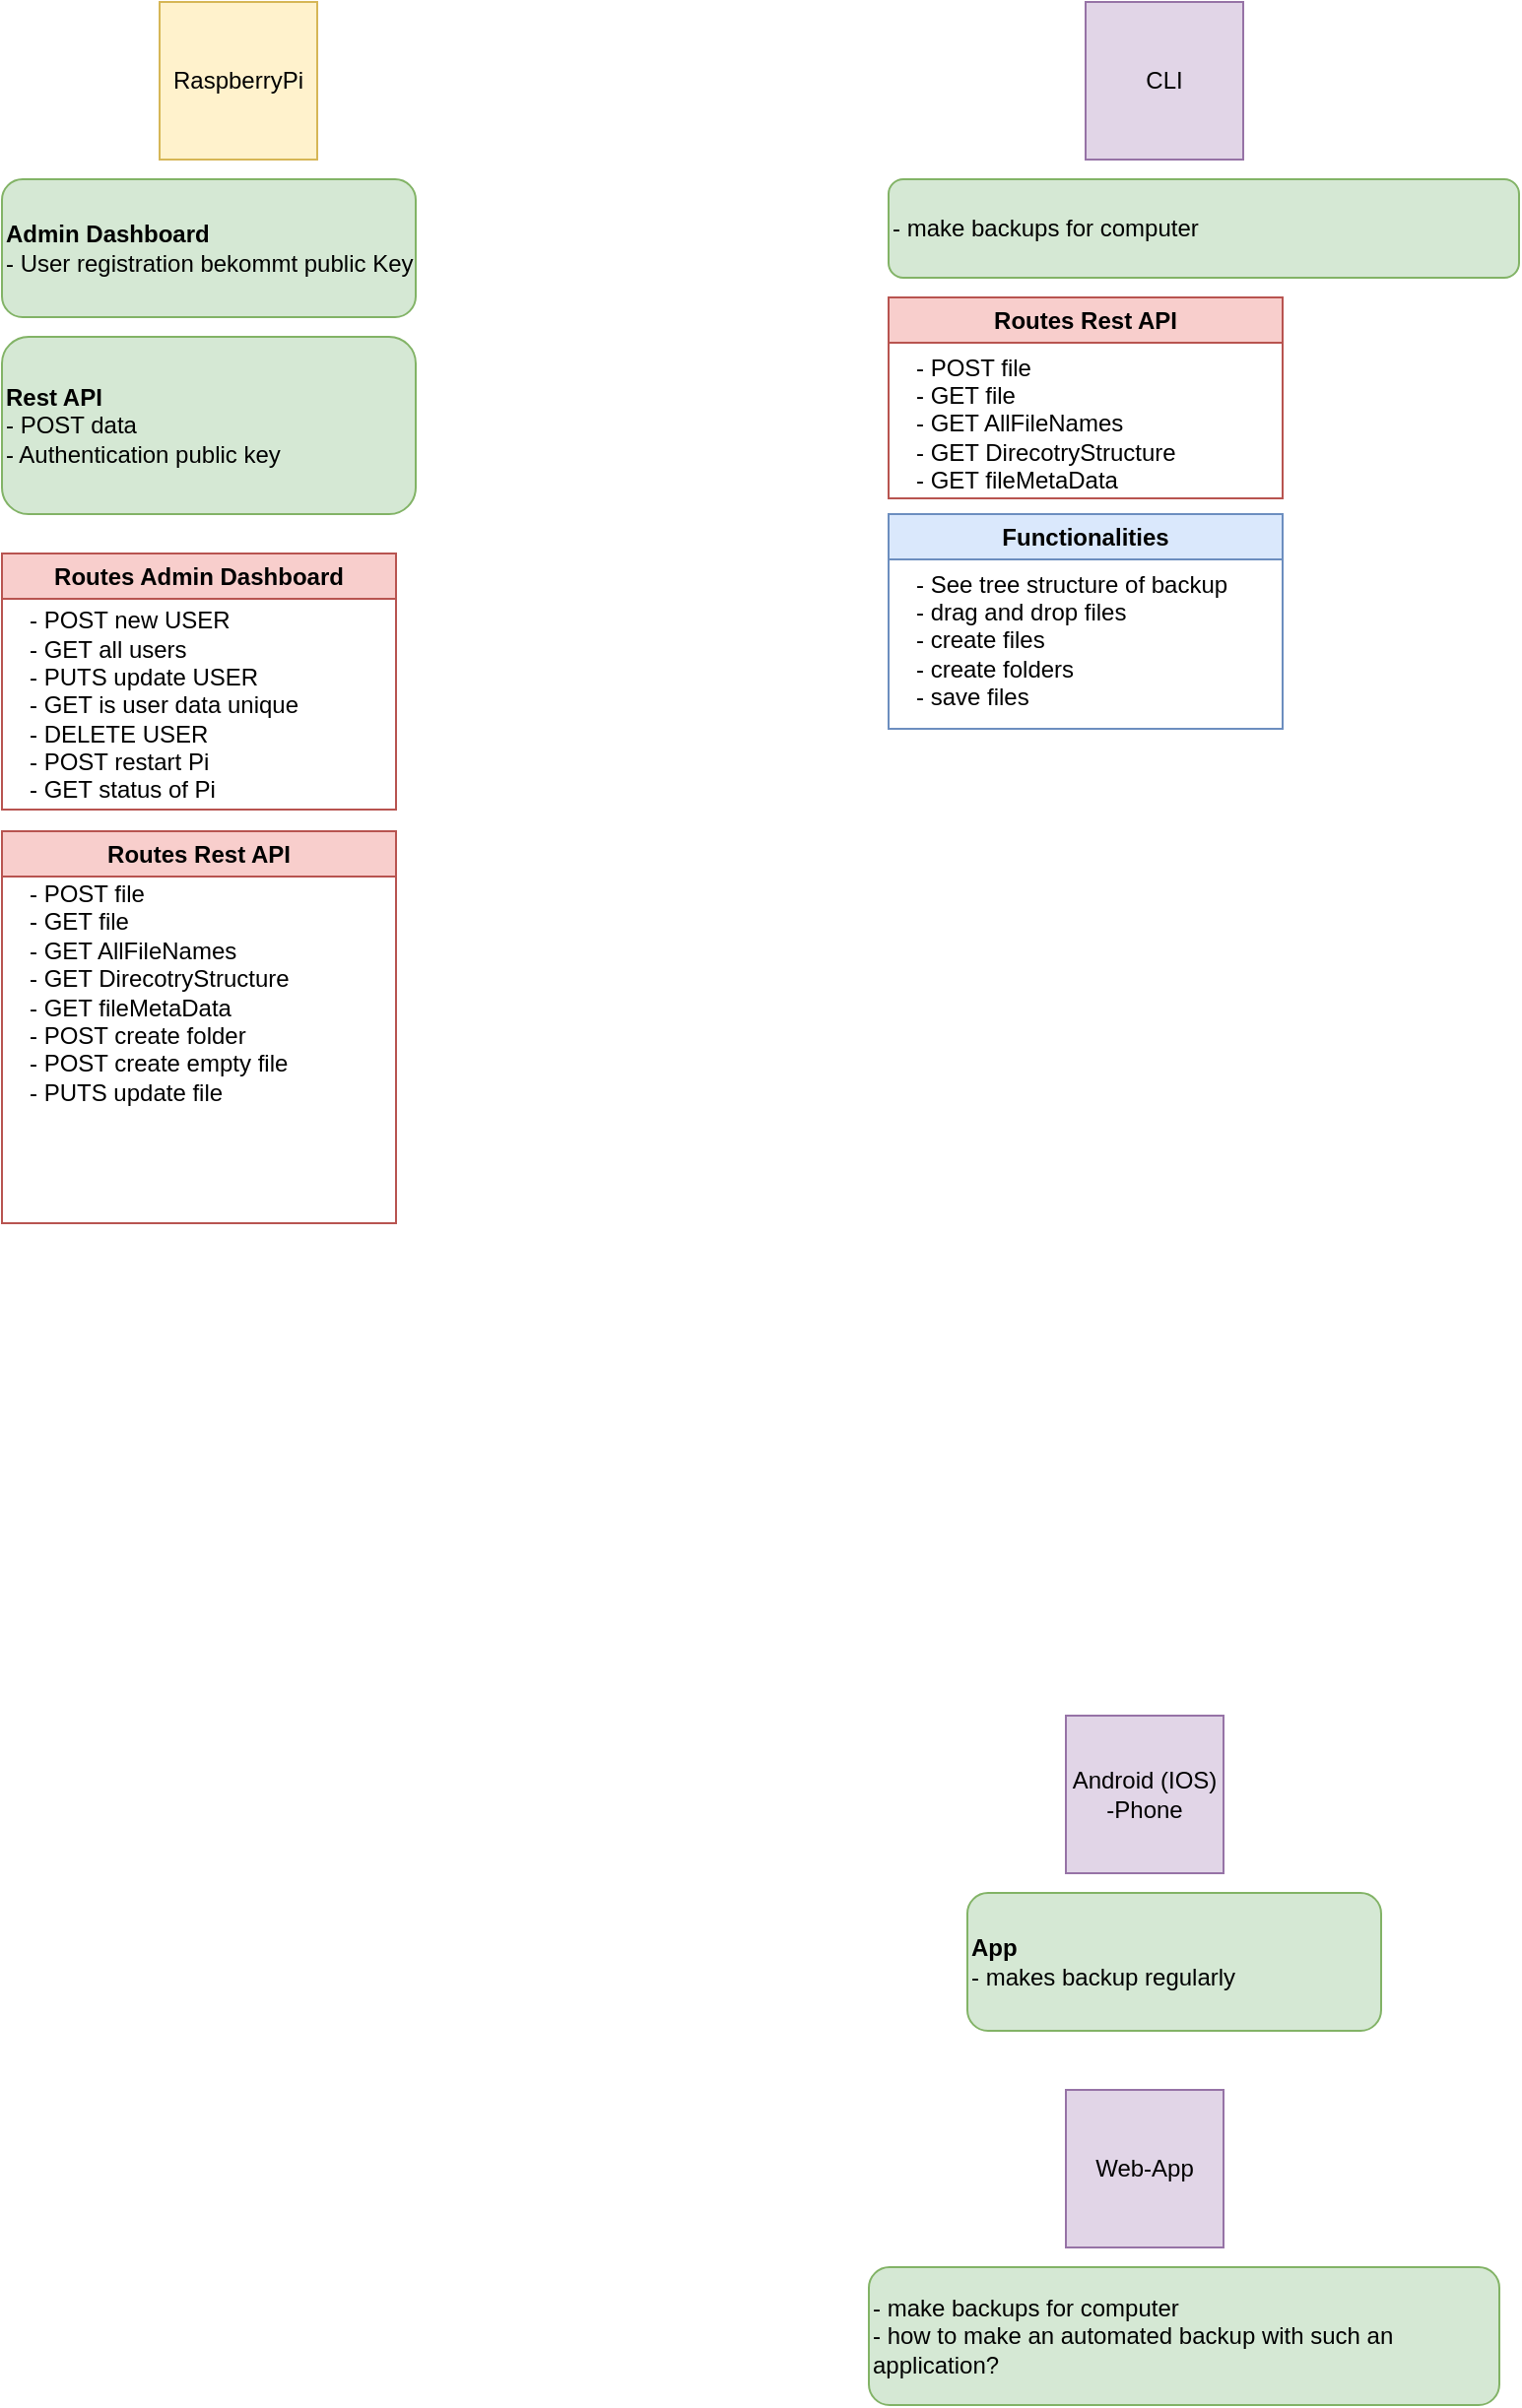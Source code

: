 <mxfile version="21.6.8" type="github">
  <diagram name="Page-1" id="wlakbD712wwlNp6-Xunv">
    <mxGraphModel dx="1434" dy="766" grid="1" gridSize="10" guides="1" tooltips="1" connect="1" arrows="1" fold="1" page="1" pageScale="1" pageWidth="850" pageHeight="1100" math="0" shadow="0">
      <root>
        <mxCell id="0" />
        <mxCell id="1" parent="0" />
        <mxCell id="bZQcsfnl17OWeuW7Iqxn-1" value="RaspberryPi&lt;br&gt;" style="whiteSpace=wrap;html=1;aspect=fixed;fillColor=#fff2cc;strokeColor=#d6b656;" vertex="1" parent="1">
          <mxGeometry x="120" y="40" width="80" height="80" as="geometry" />
        </mxCell>
        <mxCell id="bZQcsfnl17OWeuW7Iqxn-4" value="&lt;div align=&quot;left&quot;&gt;&lt;b&gt;Admin Dashboard&lt;/b&gt;&lt;br&gt;- User registration bekommt public Key&lt;/div&gt;" style="rounded=1;whiteSpace=wrap;html=1;fillColor=#d5e8d4;strokeColor=#82b366;align=left;" vertex="1" parent="1">
          <mxGeometry x="40" y="130" width="210" height="70" as="geometry" />
        </mxCell>
        <mxCell id="bZQcsfnl17OWeuW7Iqxn-5" value="&lt;div align=&quot;left&quot;&gt;&lt;b&gt;Rest API&lt;/b&gt;&lt;br&gt;- POST data&lt;/div&gt;&lt;div align=&quot;left&quot;&gt;- Authentication public key&lt;br&gt;&lt;/div&gt;" style="rounded=1;whiteSpace=wrap;html=1;fillColor=#d5e8d4;strokeColor=#82b366;align=left;" vertex="1" parent="1">
          <mxGeometry x="40" y="210" width="210" height="90" as="geometry" />
        </mxCell>
        <mxCell id="bZQcsfnl17OWeuW7Iqxn-7" value="Android (IOS) -Phone" style="whiteSpace=wrap;html=1;aspect=fixed;fillColor=#e1d5e7;strokeColor=#9673a6;" vertex="1" parent="1">
          <mxGeometry x="580" y="910" width="80" height="80" as="geometry" />
        </mxCell>
        <mxCell id="bZQcsfnl17OWeuW7Iqxn-9" value="&lt;b&gt;App&lt;br&gt;&lt;/b&gt;- makes backup regularly" style="rounded=1;whiteSpace=wrap;html=1;fillColor=#d5e8d4;strokeColor=#82b366;align=left;" vertex="1" parent="1">
          <mxGeometry x="530" y="1000" width="210" height="70" as="geometry" />
        </mxCell>
        <mxCell id="bZQcsfnl17OWeuW7Iqxn-10" value="Web-App" style="whiteSpace=wrap;html=1;aspect=fixed;fillColor=#e1d5e7;strokeColor=#9673a6;" vertex="1" parent="1">
          <mxGeometry x="580" y="1100" width="80" height="80" as="geometry" />
        </mxCell>
        <mxCell id="bZQcsfnl17OWeuW7Iqxn-11" value="- make backups for computer&lt;br&gt;- how to make an automated backup with such an application?" style="rounded=1;whiteSpace=wrap;html=1;fillColor=#d5e8d4;strokeColor=#82b366;align=left;" vertex="1" parent="1">
          <mxGeometry x="480" y="1190" width="320" height="70" as="geometry" />
        </mxCell>
        <mxCell id="bZQcsfnl17OWeuW7Iqxn-12" value="CLI" style="whiteSpace=wrap;html=1;aspect=fixed;fillColor=#e1d5e7;strokeColor=#9673a6;" vertex="1" parent="1">
          <mxGeometry x="590" y="40" width="80" height="80" as="geometry" />
        </mxCell>
        <mxCell id="bZQcsfnl17OWeuW7Iqxn-13" value="- make backups for computer&lt;br&gt;" style="rounded=1;whiteSpace=wrap;html=1;fillColor=#d5e8d4;strokeColor=#82b366;align=left;" vertex="1" parent="1">
          <mxGeometry x="490" y="130" width="320" height="50" as="geometry" />
        </mxCell>
        <mxCell id="bZQcsfnl17OWeuW7Iqxn-15" value="Routes Admin Dashboard" style="swimlane;whiteSpace=wrap;html=1;fillColor=#f8cecc;strokeColor=#b85450;" vertex="1" parent="1">
          <mxGeometry x="40" y="320" width="200" height="130" as="geometry" />
        </mxCell>
        <mxCell id="bZQcsfnl17OWeuW7Iqxn-16" value="&lt;div align=&quot;left&quot;&gt;- POST new USER&lt;br&gt;- GET all users&lt;/div&gt;&lt;div align=&quot;left&quot;&gt;- PUTS update USER&lt;/div&gt;&lt;div align=&quot;left&quot;&gt;- GET is user data unique&lt;/div&gt;&lt;div align=&quot;left&quot;&gt;- DELETE USER&lt;/div&gt;&lt;div align=&quot;left&quot;&gt;- POST restart Pi&lt;/div&gt;&lt;div align=&quot;left&quot;&gt;- GET status of Pi&lt;br&gt;&lt;/div&gt;" style="text;html=1;align=left;verticalAlign=middle;resizable=0;points=[];autosize=1;strokeColor=none;fillColor=none;" vertex="1" parent="bZQcsfnl17OWeuW7Iqxn-15">
          <mxGeometry x="12" y="22" width="160" height="110" as="geometry" />
        </mxCell>
        <mxCell id="bZQcsfnl17OWeuW7Iqxn-19" value="Routes Rest API" style="swimlane;whiteSpace=wrap;html=1;fillColor=#f8cecc;strokeColor=#b85450;" vertex="1" parent="1">
          <mxGeometry x="40" y="461" width="200" height="199" as="geometry" />
        </mxCell>
        <mxCell id="bZQcsfnl17OWeuW7Iqxn-20" value="- POST file&lt;br&gt;- GET file&lt;br&gt;- GET AllFileNames&lt;br&gt;- GET DirecotryStructure&lt;br&gt;- GET fileMetaData&lt;br&gt;- POST create folder&lt;br&gt;- POST create empty file&lt;br&gt;- PUTS update file" style="text;html=1;align=left;verticalAlign=middle;resizable=0;points=[];autosize=1;strokeColor=none;fillColor=none;" vertex="1" parent="bZQcsfnl17OWeuW7Iqxn-19">
          <mxGeometry x="12" y="17" width="160" height="130" as="geometry" />
        </mxCell>
        <mxCell id="bZQcsfnl17OWeuW7Iqxn-21" value="Routes Rest API" style="swimlane;whiteSpace=wrap;html=1;fillColor=#f8cecc;strokeColor=#b85450;" vertex="1" parent="1">
          <mxGeometry x="490" y="190" width="200" height="102" as="geometry" />
        </mxCell>
        <mxCell id="bZQcsfnl17OWeuW7Iqxn-22" value="- POST file&lt;br&gt;- GET file&lt;br&gt;- GET AllFileNames&lt;br&gt;- GET DirecotryStructure&lt;br&gt;- GET fileMetaData" style="text;html=1;align=left;verticalAlign=middle;resizable=0;points=[];autosize=1;strokeColor=none;fillColor=none;" vertex="1" parent="bZQcsfnl17OWeuW7Iqxn-21">
          <mxGeometry x="12" y="19" width="160" height="90" as="geometry" />
        </mxCell>
        <mxCell id="bZQcsfnl17OWeuW7Iqxn-23" value="Functionalities" style="swimlane;whiteSpace=wrap;html=1;fillColor=#dae8fc;strokeColor=#6c8ebf;" vertex="1" parent="1">
          <mxGeometry x="490" y="300" width="200" height="109" as="geometry" />
        </mxCell>
        <mxCell id="bZQcsfnl17OWeuW7Iqxn-24" value="- See tree structure of backup&lt;br&gt;- drag and drop files&lt;br&gt;- create files&lt;br&gt;- create folders&lt;br&gt;- save files" style="text;html=1;align=left;verticalAlign=middle;resizable=0;points=[];autosize=1;strokeColor=none;fillColor=none;" vertex="1" parent="bZQcsfnl17OWeuW7Iqxn-23">
          <mxGeometry x="12" y="19" width="180" height="90" as="geometry" />
        </mxCell>
      </root>
    </mxGraphModel>
  </diagram>
</mxfile>
